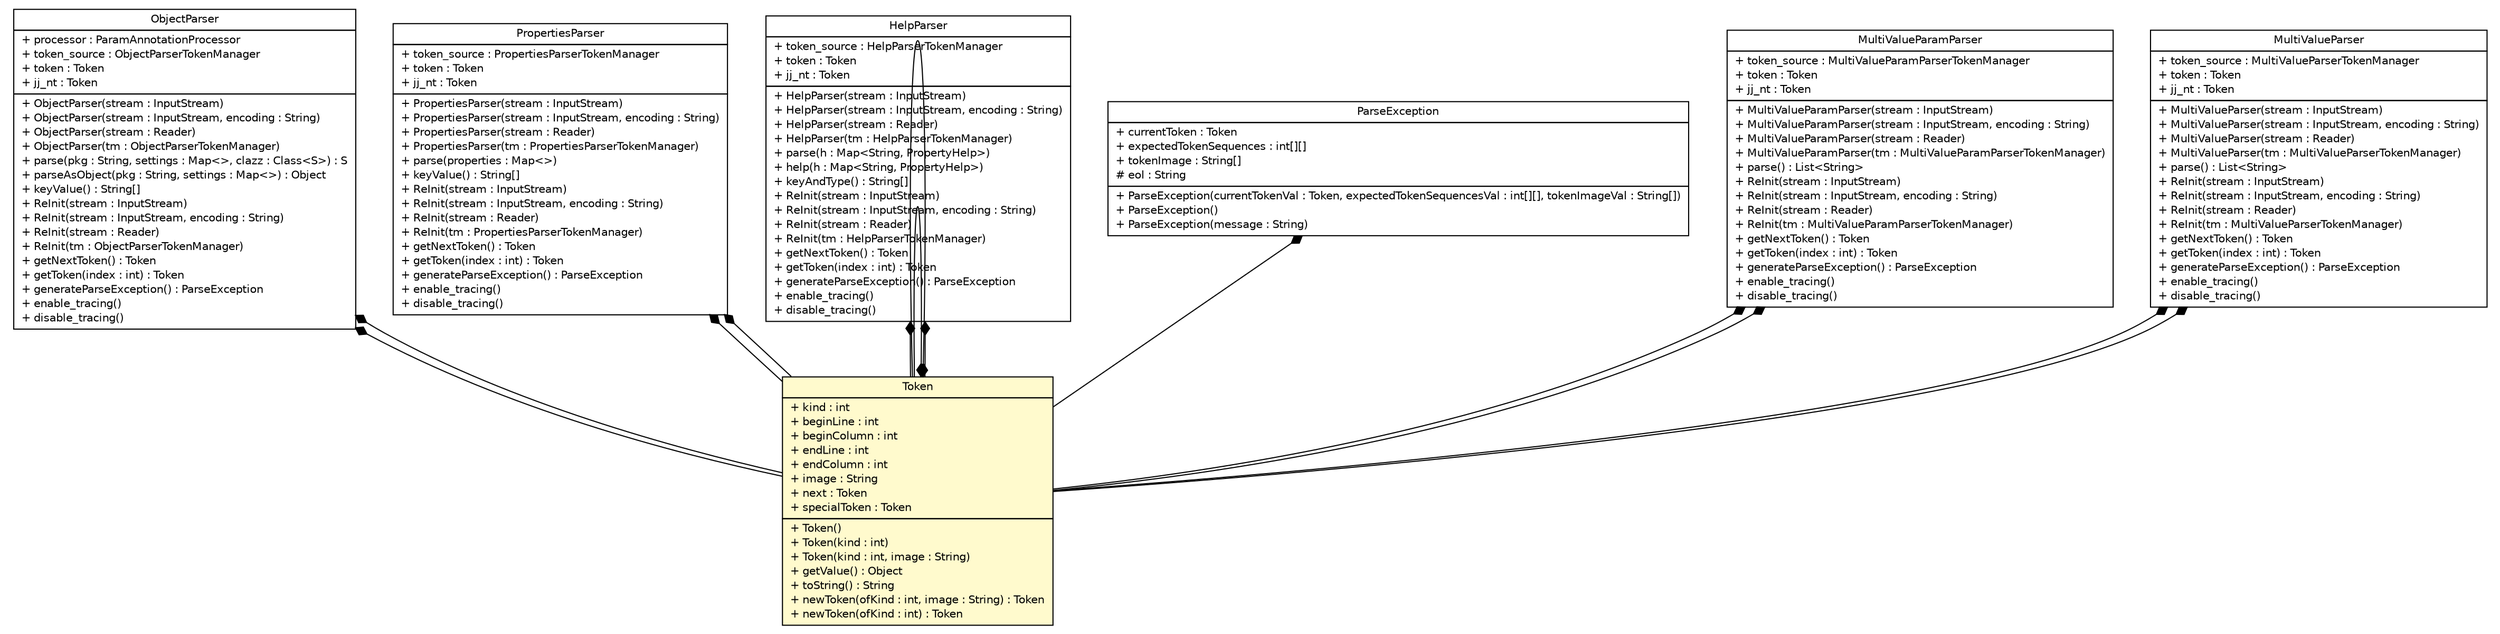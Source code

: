#!/usr/local/bin/dot
#
# Class diagram 
# Generated by UMLGraph version R5_6 (http://www.umlgraph.org/)
#

digraph G {
	edge [fontname="Helvetica",fontsize=10,labelfontname="Helvetica",labelfontsize=10];
	node [fontname="Helvetica",fontsize=10,shape=plaintext];
	nodesep=0.25;
	ranksep=0.5;
	// com.vectorprint.configuration.parser.ObjectParser
	c6823 [label=<<table title="com.vectorprint.configuration.parser.ObjectParser" border="0" cellborder="1" cellspacing="0" cellpadding="2" port="p" href="./ObjectParser.html">
		<tr><td><table border="0" cellspacing="0" cellpadding="1">
<tr><td align="center" balign="center"> ObjectParser </td></tr>
		</table></td></tr>
		<tr><td><table border="0" cellspacing="0" cellpadding="1">
<tr><td align="left" balign="left"> + processor : ParamAnnotationProcessor </td></tr>
<tr><td align="left" balign="left"> + token_source : ObjectParserTokenManager </td></tr>
<tr><td align="left" balign="left"> + token : Token </td></tr>
<tr><td align="left" balign="left"> + jj_nt : Token </td></tr>
		</table></td></tr>
		<tr><td><table border="0" cellspacing="0" cellpadding="1">
<tr><td align="left" balign="left"> + ObjectParser(stream : InputStream) </td></tr>
<tr><td align="left" balign="left"> + ObjectParser(stream : InputStream, encoding : String) </td></tr>
<tr><td align="left" balign="left"> + ObjectParser(stream : Reader) </td></tr>
<tr><td align="left" balign="left"> + ObjectParser(tm : ObjectParserTokenManager) </td></tr>
<tr><td align="left" balign="left"> + parse(pkg : String, settings : Map&lt;&gt;, clazz : Class&lt;S&gt;) : S </td></tr>
<tr><td align="left" balign="left"> + parseAsObject(pkg : String, settings : Map&lt;&gt;) : Object </td></tr>
<tr><td align="left" balign="left"> + keyValue() : String[] </td></tr>
<tr><td align="left" balign="left"> + ReInit(stream : InputStream) </td></tr>
<tr><td align="left" balign="left"> + ReInit(stream : InputStream, encoding : String) </td></tr>
<tr><td align="left" balign="left"> + ReInit(stream : Reader) </td></tr>
<tr><td align="left" balign="left"> + ReInit(tm : ObjectParserTokenManager) </td></tr>
<tr><td align="left" balign="left"> + getNextToken() : Token </td></tr>
<tr><td align="left" balign="left"> + getToken(index : int) : Token </td></tr>
<tr><td align="left" balign="left"> + generateParseException() : ParseException </td></tr>
<tr><td align="left" balign="left"> + enable_tracing() </td></tr>
<tr><td align="left" balign="left"> + disable_tracing() </td></tr>
		</table></td></tr>
		</table>>, URL="./ObjectParser.html", fontname="Helvetica", fontcolor="black", fontsize=10.0];
	// com.vectorprint.configuration.parser.Token
	c6825 [label=<<table title="com.vectorprint.configuration.parser.Token" border="0" cellborder="1" cellspacing="0" cellpadding="2" port="p" bgcolor="lemonChiffon" href="./Token.html">
		<tr><td><table border="0" cellspacing="0" cellpadding="1">
<tr><td align="center" balign="center"> Token </td></tr>
		</table></td></tr>
		<tr><td><table border="0" cellspacing="0" cellpadding="1">
<tr><td align="left" balign="left"> + kind : int </td></tr>
<tr><td align="left" balign="left"> + beginLine : int </td></tr>
<tr><td align="left" balign="left"> + beginColumn : int </td></tr>
<tr><td align="left" balign="left"> + endLine : int </td></tr>
<tr><td align="left" balign="left"> + endColumn : int </td></tr>
<tr><td align="left" balign="left"> + image : String </td></tr>
<tr><td align="left" balign="left"> + next : Token </td></tr>
<tr><td align="left" balign="left"> + specialToken : Token </td></tr>
		</table></td></tr>
		<tr><td><table border="0" cellspacing="0" cellpadding="1">
<tr><td align="left" balign="left"> + Token() </td></tr>
<tr><td align="left" balign="left"> + Token(kind : int) </td></tr>
<tr><td align="left" balign="left"> + Token(kind : int, image : String) </td></tr>
<tr><td align="left" balign="left"> + getValue() : Object </td></tr>
<tr><td align="left" balign="left"> + toString() : String </td></tr>
<tr><td align="left" balign="left"> + newToken(ofKind : int, image : String) : Token </td></tr>
<tr><td align="left" balign="left"> + newToken(ofKind : int) : Token </td></tr>
		</table></td></tr>
		</table>>, URL="./Token.html", fontname="Helvetica", fontcolor="black", fontsize=10.0];
	// com.vectorprint.configuration.parser.PropertiesParser
	c6826 [label=<<table title="com.vectorprint.configuration.parser.PropertiesParser" border="0" cellborder="1" cellspacing="0" cellpadding="2" port="p" href="./PropertiesParser.html">
		<tr><td><table border="0" cellspacing="0" cellpadding="1">
<tr><td align="center" balign="center"> PropertiesParser </td></tr>
		</table></td></tr>
		<tr><td><table border="0" cellspacing="0" cellpadding="1">
<tr><td align="left" balign="left"> + token_source : PropertiesParserTokenManager </td></tr>
<tr><td align="left" balign="left"> + token : Token </td></tr>
<tr><td align="left" balign="left"> + jj_nt : Token </td></tr>
		</table></td></tr>
		<tr><td><table border="0" cellspacing="0" cellpadding="1">
<tr><td align="left" balign="left"> + PropertiesParser(stream : InputStream) </td></tr>
<tr><td align="left" balign="left"> + PropertiesParser(stream : InputStream, encoding : String) </td></tr>
<tr><td align="left" balign="left"> + PropertiesParser(stream : Reader) </td></tr>
<tr><td align="left" balign="left"> + PropertiesParser(tm : PropertiesParserTokenManager) </td></tr>
<tr><td align="left" balign="left"> + parse(properties : Map&lt;&gt;) </td></tr>
<tr><td align="left" balign="left"> + keyValue() : String[] </td></tr>
<tr><td align="left" balign="left"> + ReInit(stream : InputStream) </td></tr>
<tr><td align="left" balign="left"> + ReInit(stream : InputStream, encoding : String) </td></tr>
<tr><td align="left" balign="left"> + ReInit(stream : Reader) </td></tr>
<tr><td align="left" balign="left"> + ReInit(tm : PropertiesParserTokenManager) </td></tr>
<tr><td align="left" balign="left"> + getNextToken() : Token </td></tr>
<tr><td align="left" balign="left"> + getToken(index : int) : Token </td></tr>
<tr><td align="left" balign="left"> + generateParseException() : ParseException </td></tr>
<tr><td align="left" balign="left"> + enable_tracing() </td></tr>
<tr><td align="left" balign="left"> + disable_tracing() </td></tr>
		</table></td></tr>
		</table>>, URL="./PropertiesParser.html", fontname="Helvetica", fontcolor="black", fontsize=10.0];
	// com.vectorprint.configuration.parser.HelpParser
	c6828 [label=<<table title="com.vectorprint.configuration.parser.HelpParser" border="0" cellborder="1" cellspacing="0" cellpadding="2" port="p" href="./HelpParser.html">
		<tr><td><table border="0" cellspacing="0" cellpadding="1">
<tr><td align="center" balign="center"> HelpParser </td></tr>
		</table></td></tr>
		<tr><td><table border="0" cellspacing="0" cellpadding="1">
<tr><td align="left" balign="left"> + token_source : HelpParserTokenManager </td></tr>
<tr><td align="left" balign="left"> + token : Token </td></tr>
<tr><td align="left" balign="left"> + jj_nt : Token </td></tr>
		</table></td></tr>
		<tr><td><table border="0" cellspacing="0" cellpadding="1">
<tr><td align="left" balign="left"> + HelpParser(stream : InputStream) </td></tr>
<tr><td align="left" balign="left"> + HelpParser(stream : InputStream, encoding : String) </td></tr>
<tr><td align="left" balign="left"> + HelpParser(stream : Reader) </td></tr>
<tr><td align="left" balign="left"> + HelpParser(tm : HelpParserTokenManager) </td></tr>
<tr><td align="left" balign="left"> + parse(h : Map&lt;String, PropertyHelp&gt;) </td></tr>
<tr><td align="left" balign="left"> + help(h : Map&lt;String, PropertyHelp&gt;) </td></tr>
<tr><td align="left" balign="left"> + keyAndType() : String[] </td></tr>
<tr><td align="left" balign="left"> + ReInit(stream : InputStream) </td></tr>
<tr><td align="left" balign="left"> + ReInit(stream : InputStream, encoding : String) </td></tr>
<tr><td align="left" balign="left"> + ReInit(stream : Reader) </td></tr>
<tr><td align="left" balign="left"> + ReInit(tm : HelpParserTokenManager) </td></tr>
<tr><td align="left" balign="left"> + getNextToken() : Token </td></tr>
<tr><td align="left" balign="left"> + getToken(index : int) : Token </td></tr>
<tr><td align="left" balign="left"> + generateParseException() : ParseException </td></tr>
<tr><td align="left" balign="left"> + enable_tracing() </td></tr>
<tr><td align="left" balign="left"> + disable_tracing() </td></tr>
		</table></td></tr>
		</table>>, URL="./HelpParser.html", fontname="Helvetica", fontcolor="black", fontsize=10.0];
	// com.vectorprint.configuration.parser.ParseException
	c6834 [label=<<table title="com.vectorprint.configuration.parser.ParseException" border="0" cellborder="1" cellspacing="0" cellpadding="2" port="p" href="./ParseException.html">
		<tr><td><table border="0" cellspacing="0" cellpadding="1">
<tr><td align="center" balign="center"> ParseException </td></tr>
		</table></td></tr>
		<tr><td><table border="0" cellspacing="0" cellpadding="1">
<tr><td align="left" balign="left"> + currentToken : Token </td></tr>
<tr><td align="left" balign="left"> + expectedTokenSequences : int[][] </td></tr>
<tr><td align="left" balign="left"> + tokenImage : String[] </td></tr>
<tr><td align="left" balign="left"> # eol : String </td></tr>
		</table></td></tr>
		<tr><td><table border="0" cellspacing="0" cellpadding="1">
<tr><td align="left" balign="left"> + ParseException(currentTokenVal : Token, expectedTokenSequencesVal : int[][], tokenImageVal : String[]) </td></tr>
<tr><td align="left" balign="left"> + ParseException() </td></tr>
<tr><td align="left" balign="left"> + ParseException(message : String) </td></tr>
		</table></td></tr>
		</table>>, URL="./ParseException.html", fontname="Helvetica", fontcolor="black", fontsize=10.0];
	// com.vectorprint.configuration.parser.MultiValueParamParser
	c6835 [label=<<table title="com.vectorprint.configuration.parser.MultiValueParamParser" border="0" cellborder="1" cellspacing="0" cellpadding="2" port="p" href="./MultiValueParamParser.html">
		<tr><td><table border="0" cellspacing="0" cellpadding="1">
<tr><td align="center" balign="center"> MultiValueParamParser </td></tr>
		</table></td></tr>
		<tr><td><table border="0" cellspacing="0" cellpadding="1">
<tr><td align="left" balign="left"> + token_source : MultiValueParamParserTokenManager </td></tr>
<tr><td align="left" balign="left"> + token : Token </td></tr>
<tr><td align="left" balign="left"> + jj_nt : Token </td></tr>
		</table></td></tr>
		<tr><td><table border="0" cellspacing="0" cellpadding="1">
<tr><td align="left" balign="left"> + MultiValueParamParser(stream : InputStream) </td></tr>
<tr><td align="left" balign="left"> + MultiValueParamParser(stream : InputStream, encoding : String) </td></tr>
<tr><td align="left" balign="left"> + MultiValueParamParser(stream : Reader) </td></tr>
<tr><td align="left" balign="left"> + MultiValueParamParser(tm : MultiValueParamParserTokenManager) </td></tr>
<tr><td align="left" balign="left"> + parse() : List&lt;String&gt; </td></tr>
<tr><td align="left" balign="left"> + ReInit(stream : InputStream) </td></tr>
<tr><td align="left" balign="left"> + ReInit(stream : InputStream, encoding : String) </td></tr>
<tr><td align="left" balign="left"> + ReInit(stream : Reader) </td></tr>
<tr><td align="left" balign="left"> + ReInit(tm : MultiValueParamParserTokenManager) </td></tr>
<tr><td align="left" balign="left"> + getNextToken() : Token </td></tr>
<tr><td align="left" balign="left"> + getToken(index : int) : Token </td></tr>
<tr><td align="left" balign="left"> + generateParseException() : ParseException </td></tr>
<tr><td align="left" balign="left"> + enable_tracing() </td></tr>
<tr><td align="left" balign="left"> + disable_tracing() </td></tr>
		</table></td></tr>
		</table>>, URL="./MultiValueParamParser.html", fontname="Helvetica", fontcolor="black", fontsize=10.0];
	// com.vectorprint.configuration.parser.MultiValueParser
	c6839 [label=<<table title="com.vectorprint.configuration.parser.MultiValueParser" border="0" cellborder="1" cellspacing="0" cellpadding="2" port="p" href="./MultiValueParser.html">
		<tr><td><table border="0" cellspacing="0" cellpadding="1">
<tr><td align="center" balign="center"> MultiValueParser </td></tr>
		</table></td></tr>
		<tr><td><table border="0" cellspacing="0" cellpadding="1">
<tr><td align="left" balign="left"> + token_source : MultiValueParserTokenManager </td></tr>
<tr><td align="left" balign="left"> + token : Token </td></tr>
<tr><td align="left" balign="left"> + jj_nt : Token </td></tr>
		</table></td></tr>
		<tr><td><table border="0" cellspacing="0" cellpadding="1">
<tr><td align="left" balign="left"> + MultiValueParser(stream : InputStream) </td></tr>
<tr><td align="left" balign="left"> + MultiValueParser(stream : InputStream, encoding : String) </td></tr>
<tr><td align="left" balign="left"> + MultiValueParser(stream : Reader) </td></tr>
<tr><td align="left" balign="left"> + MultiValueParser(tm : MultiValueParserTokenManager) </td></tr>
<tr><td align="left" balign="left"> + parse() : List&lt;String&gt; </td></tr>
<tr><td align="left" balign="left"> + ReInit(stream : InputStream) </td></tr>
<tr><td align="left" balign="left"> + ReInit(stream : InputStream, encoding : String) </td></tr>
<tr><td align="left" balign="left"> + ReInit(stream : Reader) </td></tr>
<tr><td align="left" balign="left"> + ReInit(tm : MultiValueParserTokenManager) </td></tr>
<tr><td align="left" balign="left"> + getNextToken() : Token </td></tr>
<tr><td align="left" balign="left"> + getToken(index : int) : Token </td></tr>
<tr><td align="left" balign="left"> + generateParseException() : ParseException </td></tr>
<tr><td align="left" balign="left"> + enable_tracing() </td></tr>
<tr><td align="left" balign="left"> + disable_tracing() </td></tr>
		</table></td></tr>
		</table>>, URL="./MultiValueParser.html", fontname="Helvetica", fontcolor="black", fontsize=10.0];
	// com.vectorprint.configuration.parser.ObjectParser COMPOSED com.vectorprint.configuration.parser.Token
	c6823:p -> c6825:p [taillabel="", label="", headlabel="", fontname="Helvetica", fontcolor="black", fontsize=10.0, color="black", arrowhead=none, arrowtail=diamond, dir=both];
	// com.vectorprint.configuration.parser.ObjectParser COMPOSED com.vectorprint.configuration.parser.Token
	c6823:p -> c6825:p [taillabel="", label="", headlabel="", fontname="Helvetica", fontcolor="black", fontsize=10.0, color="black", arrowhead=none, arrowtail=diamond, dir=both];
	// com.vectorprint.configuration.parser.Token COMPOSED com.vectorprint.configuration.parser.Token
	c6825:p -> c6825:p [taillabel="", label="", headlabel="", fontname="Helvetica", fontcolor="black", fontsize=10.0, color="black", arrowhead=none, arrowtail=diamond, dir=both];
	// com.vectorprint.configuration.parser.Token COMPOSED com.vectorprint.configuration.parser.Token
	c6825:p -> c6825:p [taillabel="", label="", headlabel="", fontname="Helvetica", fontcolor="black", fontsize=10.0, color="black", arrowhead=none, arrowtail=diamond, dir=both];
	// com.vectorprint.configuration.parser.PropertiesParser COMPOSED com.vectorprint.configuration.parser.Token
	c6826:p -> c6825:p [taillabel="", label="", headlabel="", fontname="Helvetica", fontcolor="black", fontsize=10.0, color="black", arrowhead=none, arrowtail=diamond, dir=both];
	// com.vectorprint.configuration.parser.PropertiesParser COMPOSED com.vectorprint.configuration.parser.Token
	c6826:p -> c6825:p [taillabel="", label="", headlabel="", fontname="Helvetica", fontcolor="black", fontsize=10.0, color="black", arrowhead=none, arrowtail=diamond, dir=both];
	// com.vectorprint.configuration.parser.HelpParser COMPOSED com.vectorprint.configuration.parser.Token
	c6828:p -> c6825:p [taillabel="", label="", headlabel="", fontname="Helvetica", fontcolor="black", fontsize=10.0, color="black", arrowhead=none, arrowtail=diamond, dir=both];
	// com.vectorprint.configuration.parser.HelpParser COMPOSED com.vectorprint.configuration.parser.Token
	c6828:p -> c6825:p [taillabel="", label="", headlabel="", fontname="Helvetica", fontcolor="black", fontsize=10.0, color="black", arrowhead=none, arrowtail=diamond, dir=both];
	// com.vectorprint.configuration.parser.ParseException COMPOSED com.vectorprint.configuration.parser.Token
	c6834:p -> c6825:p [taillabel="", label="", headlabel="", fontname="Helvetica", fontcolor="black", fontsize=10.0, color="black", arrowhead=none, arrowtail=diamond, dir=both];
	// com.vectorprint.configuration.parser.MultiValueParamParser COMPOSED com.vectorprint.configuration.parser.Token
	c6835:p -> c6825:p [taillabel="", label="", headlabel="", fontname="Helvetica", fontcolor="black", fontsize=10.0, color="black", arrowhead=none, arrowtail=diamond, dir=both];
	// com.vectorprint.configuration.parser.MultiValueParamParser COMPOSED com.vectorprint.configuration.parser.Token
	c6835:p -> c6825:p [taillabel="", label="", headlabel="", fontname="Helvetica", fontcolor="black", fontsize=10.0, color="black", arrowhead=none, arrowtail=diamond, dir=both];
	// com.vectorprint.configuration.parser.MultiValueParser COMPOSED com.vectorprint.configuration.parser.Token
	c6839:p -> c6825:p [taillabel="", label="", headlabel="", fontname="Helvetica", fontcolor="black", fontsize=10.0, color="black", arrowhead=none, arrowtail=diamond, dir=both];
	// com.vectorprint.configuration.parser.MultiValueParser COMPOSED com.vectorprint.configuration.parser.Token
	c6839:p -> c6825:p [taillabel="", label="", headlabel="", fontname="Helvetica", fontcolor="black", fontsize=10.0, color="black", arrowhead=none, arrowtail=diamond, dir=both];
}

